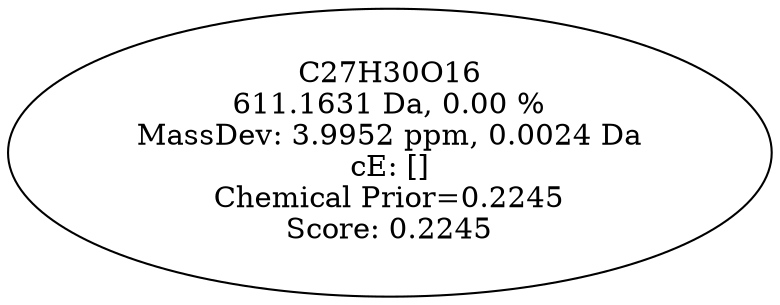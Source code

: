strict digraph {
v1 [label="C27H30O16\n611.1631 Da, 0.00 %\nMassDev: 3.9952 ppm, 0.0024 Da\ncE: []\nChemical Prior=0.2245\nScore: 0.2245"];
}